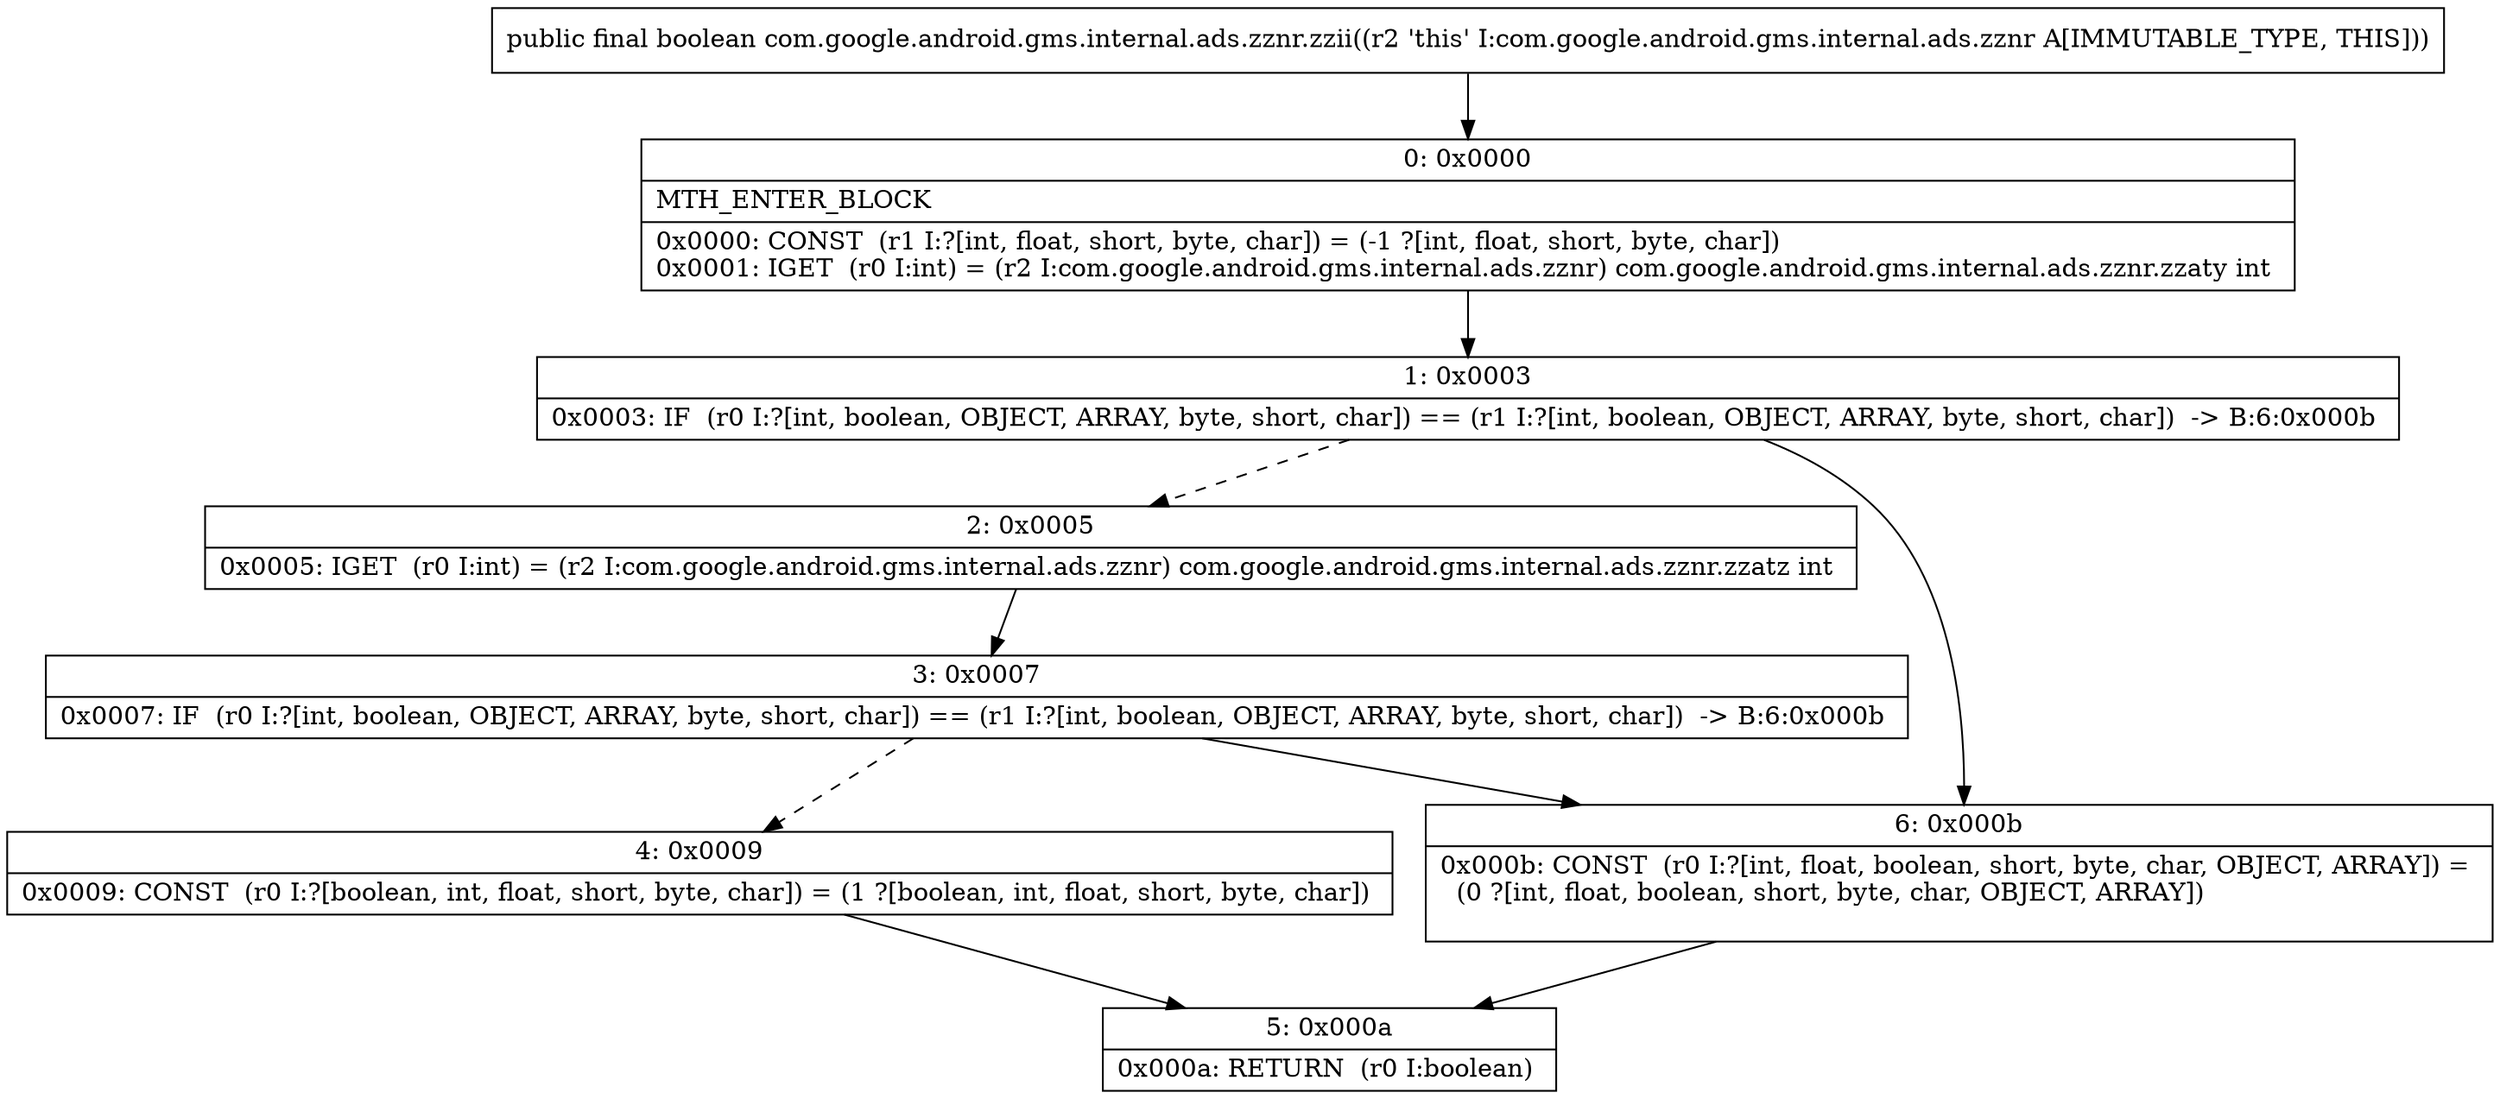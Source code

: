 digraph "CFG forcom.google.android.gms.internal.ads.zznr.zzii()Z" {
Node_0 [shape=record,label="{0\:\ 0x0000|MTH_ENTER_BLOCK\l|0x0000: CONST  (r1 I:?[int, float, short, byte, char]) = (\-1 ?[int, float, short, byte, char]) \l0x0001: IGET  (r0 I:int) = (r2 I:com.google.android.gms.internal.ads.zznr) com.google.android.gms.internal.ads.zznr.zzaty int \l}"];
Node_1 [shape=record,label="{1\:\ 0x0003|0x0003: IF  (r0 I:?[int, boolean, OBJECT, ARRAY, byte, short, char]) == (r1 I:?[int, boolean, OBJECT, ARRAY, byte, short, char])  \-\> B:6:0x000b \l}"];
Node_2 [shape=record,label="{2\:\ 0x0005|0x0005: IGET  (r0 I:int) = (r2 I:com.google.android.gms.internal.ads.zznr) com.google.android.gms.internal.ads.zznr.zzatz int \l}"];
Node_3 [shape=record,label="{3\:\ 0x0007|0x0007: IF  (r0 I:?[int, boolean, OBJECT, ARRAY, byte, short, char]) == (r1 I:?[int, boolean, OBJECT, ARRAY, byte, short, char])  \-\> B:6:0x000b \l}"];
Node_4 [shape=record,label="{4\:\ 0x0009|0x0009: CONST  (r0 I:?[boolean, int, float, short, byte, char]) = (1 ?[boolean, int, float, short, byte, char]) \l}"];
Node_5 [shape=record,label="{5\:\ 0x000a|0x000a: RETURN  (r0 I:boolean) \l}"];
Node_6 [shape=record,label="{6\:\ 0x000b|0x000b: CONST  (r0 I:?[int, float, boolean, short, byte, char, OBJECT, ARRAY]) = \l  (0 ?[int, float, boolean, short, byte, char, OBJECT, ARRAY])\l \l}"];
MethodNode[shape=record,label="{public final boolean com.google.android.gms.internal.ads.zznr.zzii((r2 'this' I:com.google.android.gms.internal.ads.zznr A[IMMUTABLE_TYPE, THIS])) }"];
MethodNode -> Node_0;
Node_0 -> Node_1;
Node_1 -> Node_2[style=dashed];
Node_1 -> Node_6;
Node_2 -> Node_3;
Node_3 -> Node_4[style=dashed];
Node_3 -> Node_6;
Node_4 -> Node_5;
Node_6 -> Node_5;
}

